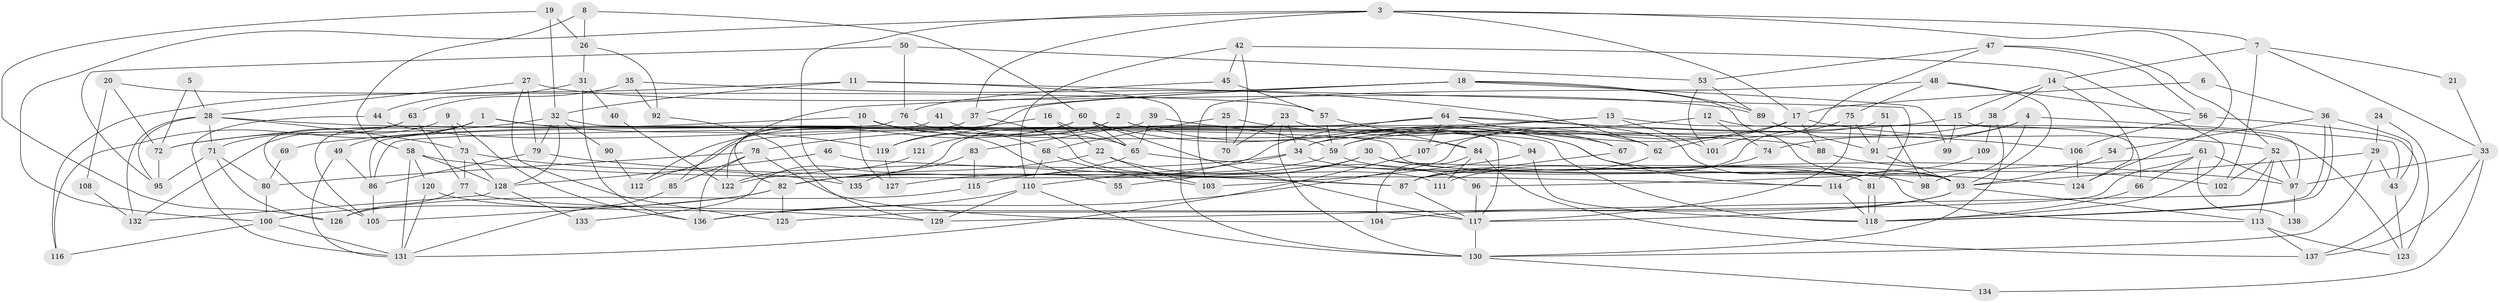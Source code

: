// coarse degree distribution, {7: 0.07865168539325842, 4: 0.21348314606741572, 11: 0.011235955056179775, 6: 0.1348314606741573, 2: 0.11235955056179775, 5: 0.14606741573033707, 9: 0.056179775280898875, 3: 0.19101123595505617, 8: 0.033707865168539325, 15: 0.011235955056179775, 10: 0.011235955056179775}
// Generated by graph-tools (version 1.1) at 2025/41/03/06/25 10:41:57]
// undirected, 138 vertices, 276 edges
graph export_dot {
graph [start="1"]
  node [color=gray90,style=filled];
  1;
  2;
  3;
  4;
  5;
  6;
  7;
  8;
  9;
  10;
  11;
  12;
  13;
  14;
  15;
  16;
  17;
  18;
  19;
  20;
  21;
  22;
  23;
  24;
  25;
  26;
  27;
  28;
  29;
  30;
  31;
  32;
  33;
  34;
  35;
  36;
  37;
  38;
  39;
  40;
  41;
  42;
  43;
  44;
  45;
  46;
  47;
  48;
  49;
  50;
  51;
  52;
  53;
  54;
  55;
  56;
  57;
  58;
  59;
  60;
  61;
  62;
  63;
  64;
  65;
  66;
  67;
  68;
  69;
  70;
  71;
  72;
  73;
  74;
  75;
  76;
  77;
  78;
  79;
  80;
  81;
  82;
  83;
  84;
  85;
  86;
  87;
  88;
  89;
  90;
  91;
  92;
  93;
  94;
  95;
  96;
  97;
  98;
  99;
  100;
  101;
  102;
  103;
  104;
  105;
  106;
  107;
  108;
  109;
  110;
  111;
  112;
  113;
  114;
  115;
  116;
  117;
  118;
  119;
  120;
  121;
  122;
  123;
  124;
  125;
  126;
  127;
  128;
  129;
  130;
  131;
  132;
  133;
  134;
  135;
  136;
  137;
  138;
  1 -- 93;
  1 -- 105;
  1 -- 49;
  1 -- 116;
  1 -- 119;
  2 -- 117;
  2 -- 114;
  2 -- 119;
  2 -- 133;
  3 -- 7;
  3 -- 100;
  3 -- 17;
  3 -- 37;
  3 -- 124;
  3 -- 135;
  4 -- 91;
  4 -- 98;
  4 -- 43;
  4 -- 74;
  5 -- 72;
  5 -- 28;
  6 -- 17;
  6 -- 36;
  7 -- 33;
  7 -- 102;
  7 -- 14;
  7 -- 21;
  8 -- 26;
  8 -- 60;
  8 -- 58;
  9 -- 73;
  9 -- 132;
  9 -- 136;
  10 -- 59;
  10 -- 127;
  10 -- 55;
  10 -- 72;
  11 -- 116;
  11 -- 130;
  11 -- 32;
  11 -- 81;
  12 -- 74;
  12 -- 59;
  12 -- 66;
  13 -- 101;
  13 -- 34;
  13 -- 86;
  13 -- 123;
  14 -- 124;
  14 -- 15;
  14 -- 38;
  15 -- 97;
  15 -- 69;
  15 -- 99;
  16 -- 22;
  16 -- 65;
  16 -- 78;
  17 -- 34;
  17 -- 52;
  17 -- 62;
  17 -- 88;
  17 -- 107;
  18 -- 93;
  18 -- 119;
  18 -- 37;
  18 -- 85;
  18 -- 89;
  18 -- 99;
  19 -- 32;
  19 -- 126;
  19 -- 26;
  20 -- 57;
  20 -- 72;
  20 -- 108;
  21 -- 33;
  22 -- 103;
  22 -- 96;
  22 -- 82;
  23 -- 62;
  23 -- 130;
  23 -- 34;
  23 -- 70;
  24 -- 29;
  24 -- 123;
  25 -- 70;
  25 -- 68;
  25 -- 94;
  26 -- 31;
  26 -- 92;
  27 -- 28;
  27 -- 79;
  27 -- 89;
  27 -- 125;
  28 -- 71;
  28 -- 95;
  28 -- 73;
  28 -- 88;
  28 -- 132;
  29 -- 130;
  29 -- 93;
  29 -- 43;
  30 -- 115;
  30 -- 113;
  30 -- 55;
  30 -- 93;
  31 -- 136;
  31 -- 44;
  31 -- 40;
  32 -- 118;
  32 -- 72;
  32 -- 79;
  32 -- 90;
  32 -- 128;
  33 -- 137;
  33 -- 97;
  33 -- 134;
  34 -- 81;
  34 -- 110;
  34 -- 122;
  35 -- 62;
  35 -- 92;
  35 -- 63;
  36 -- 43;
  36 -- 118;
  36 -- 118;
  36 -- 54;
  37 -- 111;
  37 -- 122;
  38 -- 59;
  38 -- 109;
  38 -- 130;
  39 -- 65;
  39 -- 67;
  39 -- 83;
  40 -- 122;
  41 -- 82;
  41 -- 68;
  42 -- 118;
  42 -- 110;
  42 -- 45;
  42 -- 70;
  43 -- 123;
  44 -- 131;
  44 -- 65;
  45 -- 76;
  45 -- 57;
  46 -- 128;
  46 -- 87;
  47 -- 52;
  47 -- 53;
  47 -- 56;
  47 -- 101;
  48 -- 93;
  48 -- 75;
  48 -- 56;
  48 -- 103;
  49 -- 131;
  49 -- 86;
  50 -- 76;
  50 -- 95;
  50 -- 53;
  51 -- 91;
  51 -- 136;
  51 -- 98;
  52 -- 113;
  52 -- 97;
  52 -- 102;
  52 -- 129;
  53 -- 89;
  53 -- 101;
  54 -- 93;
  56 -- 106;
  56 -- 137;
  57 -- 84;
  57 -- 59;
  58 -- 120;
  58 -- 114;
  58 -- 128;
  58 -- 131;
  59 -- 82;
  59 -- 98;
  60 -- 117;
  60 -- 124;
  60 -- 65;
  60 -- 112;
  60 -- 121;
  61 -- 66;
  61 -- 97;
  61 -- 96;
  61 -- 125;
  61 -- 138;
  62 -- 87;
  63 -- 105;
  63 -- 71;
  63 -- 77;
  64 -- 107;
  64 -- 81;
  64 -- 67;
  64 -- 106;
  64 -- 112;
  64 -- 127;
  65 -- 82;
  65 -- 97;
  66 -- 118;
  67 -- 87;
  68 -- 110;
  68 -- 103;
  69 -- 80;
  71 -- 80;
  71 -- 95;
  71 -- 126;
  72 -- 95;
  73 -- 128;
  73 -- 77;
  73 -- 135;
  74 -- 111;
  75 -- 87;
  75 -- 117;
  75 -- 91;
  76 -- 84;
  76 -- 86;
  77 -- 117;
  77 -- 126;
  78 -- 136;
  78 -- 80;
  78 -- 85;
  78 -- 104;
  79 -- 86;
  79 -- 87;
  80 -- 100;
  81 -- 118;
  81 -- 118;
  82 -- 125;
  82 -- 100;
  82 -- 105;
  83 -- 135;
  83 -- 115;
  84 -- 104;
  84 -- 137;
  84 -- 111;
  85 -- 131;
  86 -- 105;
  87 -- 117;
  88 -- 102;
  89 -- 91;
  90 -- 112;
  91 -- 93;
  92 -- 129;
  93 -- 104;
  93 -- 113;
  93 -- 117;
  94 -- 118;
  94 -- 103;
  96 -- 117;
  97 -- 138;
  100 -- 131;
  100 -- 116;
  106 -- 124;
  107 -- 131;
  108 -- 132;
  109 -- 114;
  110 -- 130;
  110 -- 129;
  110 -- 136;
  113 -- 123;
  113 -- 137;
  114 -- 118;
  115 -- 126;
  117 -- 130;
  119 -- 127;
  120 -- 129;
  120 -- 131;
  121 -- 122;
  128 -- 132;
  128 -- 133;
  130 -- 134;
}
